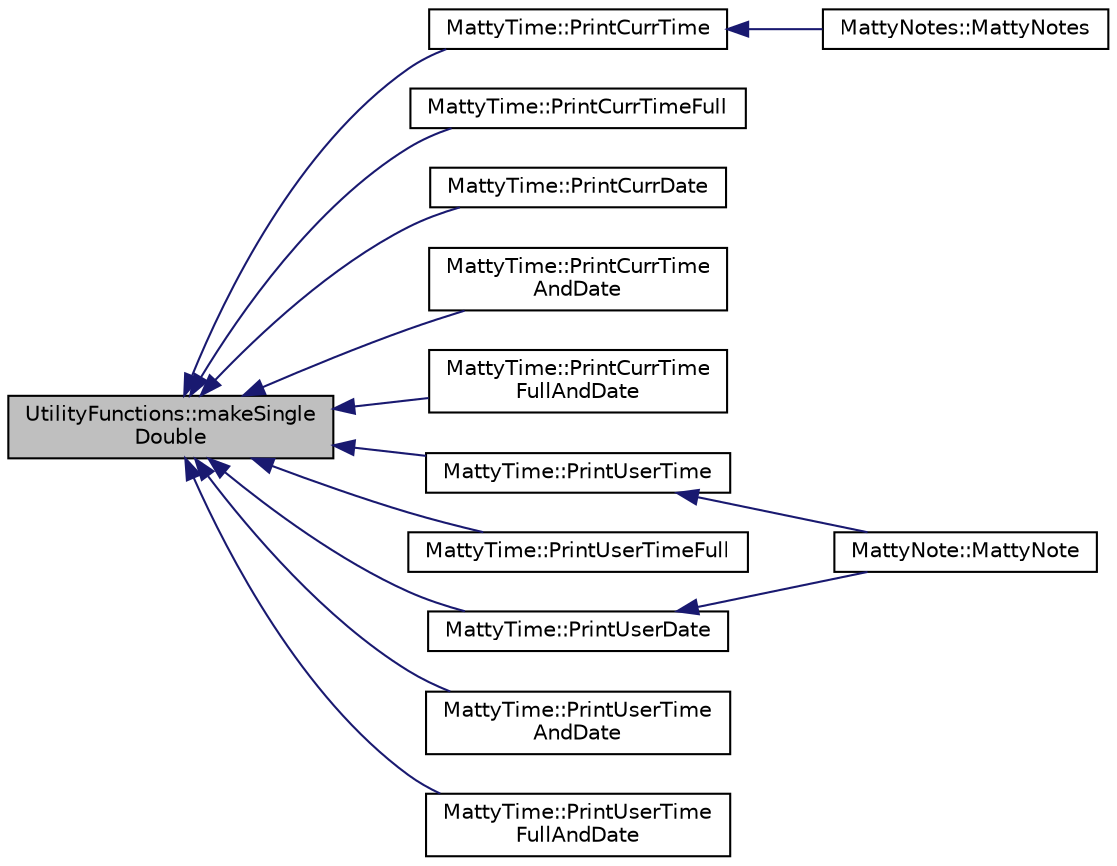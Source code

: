 digraph "UtilityFunctions::makeSingleDouble"
{
  edge [fontname="Helvetica",fontsize="10",labelfontname="Helvetica",labelfontsize="10"];
  node [fontname="Helvetica",fontsize="10",shape=record];
  rankdir="LR";
  Node5 [label="UtilityFunctions::makeSingle\lDouble",height=0.2,width=0.4,color="black", fillcolor="grey75", style="filled", fontcolor="black"];
  Node5 -> Node6 [dir="back",color="midnightblue",fontsize="10",style="solid",fontname="Helvetica"];
  Node6 [label="MattyTime::PrintCurrTime",height=0.2,width=0.4,color="black", fillcolor="white", style="filled",URL="$classMattyTime.html#ac5ecfd2ff5329b3476906b39bbf02ae3"];
  Node6 -> Node7 [dir="back",color="midnightblue",fontsize="10",style="solid",fontname="Helvetica"];
  Node7 [label="MattyNotes::MattyNotes",height=0.2,width=0.4,color="black", fillcolor="white", style="filled",URL="$classMattyNotes.html#aa81db851f82183700abb0b7cd1ba2299"];
  Node5 -> Node8 [dir="back",color="midnightblue",fontsize="10",style="solid",fontname="Helvetica"];
  Node8 [label="MattyTime::PrintCurrTimeFull",height=0.2,width=0.4,color="black", fillcolor="white", style="filled",URL="$classMattyTime.html#a9d3500ad88197ee8e2db9f36aec1a266"];
  Node5 -> Node9 [dir="back",color="midnightblue",fontsize="10",style="solid",fontname="Helvetica"];
  Node9 [label="MattyTime::PrintCurrDate",height=0.2,width=0.4,color="black", fillcolor="white", style="filled",URL="$classMattyTime.html#af87198affde58c9f254dbf1601fb9f1e"];
  Node5 -> Node10 [dir="back",color="midnightblue",fontsize="10",style="solid",fontname="Helvetica"];
  Node10 [label="MattyTime::PrintCurrTime\lAndDate",height=0.2,width=0.4,color="black", fillcolor="white", style="filled",URL="$classMattyTime.html#a96805256f90a469aa22824a1e2dd219d"];
  Node5 -> Node11 [dir="back",color="midnightblue",fontsize="10",style="solid",fontname="Helvetica"];
  Node11 [label="MattyTime::PrintCurrTime\lFullAndDate",height=0.2,width=0.4,color="black", fillcolor="white", style="filled",URL="$classMattyTime.html#a82a6b06fa496b4d0f9b8d6e11d5b03c8"];
  Node5 -> Node12 [dir="back",color="midnightblue",fontsize="10",style="solid",fontname="Helvetica"];
  Node12 [label="MattyTime::PrintUserTime",height=0.2,width=0.4,color="black", fillcolor="white", style="filled",URL="$classMattyTime.html#a9cbf666ccbe45a8ca45f9ffc42d5102c"];
  Node12 -> Node13 [dir="back",color="midnightblue",fontsize="10",style="solid",fontname="Helvetica"];
  Node13 [label="MattyNote::MattyNote",height=0.2,width=0.4,color="black", fillcolor="white", style="filled",URL="$classMattyNote.html#a8c09bf366e6973bc1c4f4d5daa792899"];
  Node5 -> Node14 [dir="back",color="midnightblue",fontsize="10",style="solid",fontname="Helvetica"];
  Node14 [label="MattyTime::PrintUserTimeFull",height=0.2,width=0.4,color="black", fillcolor="white", style="filled",URL="$classMattyTime.html#a3fda0198071ebc95afe2d4405dd9c55e"];
  Node5 -> Node15 [dir="back",color="midnightblue",fontsize="10",style="solid",fontname="Helvetica"];
  Node15 [label="MattyTime::PrintUserDate",height=0.2,width=0.4,color="black", fillcolor="white", style="filled",URL="$classMattyTime.html#a646278576993d7ed05af67aee6ac96cb"];
  Node15 -> Node13 [dir="back",color="midnightblue",fontsize="10",style="solid",fontname="Helvetica"];
  Node5 -> Node16 [dir="back",color="midnightblue",fontsize="10",style="solid",fontname="Helvetica"];
  Node16 [label="MattyTime::PrintUserTime\lAndDate",height=0.2,width=0.4,color="black", fillcolor="white", style="filled",URL="$classMattyTime.html#afa30c1dd3bae1e8f50e816803f39d1c4"];
  Node5 -> Node17 [dir="back",color="midnightblue",fontsize="10",style="solid",fontname="Helvetica"];
  Node17 [label="MattyTime::PrintUserTime\lFullAndDate",height=0.2,width=0.4,color="black", fillcolor="white", style="filled",URL="$classMattyTime.html#a6bcaa1f4975d99ab2f9025076de5ef99"];
}
